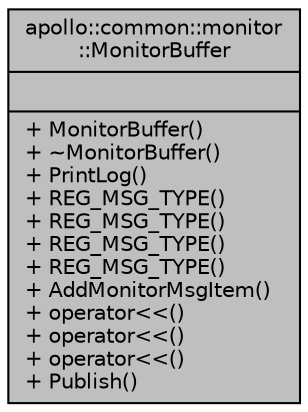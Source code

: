 digraph "apollo::common::monitor::MonitorBuffer"
{
  edge [fontname="Helvetica",fontsize="10",labelfontname="Helvetica",labelfontsize="10"];
  node [fontname="Helvetica",fontsize="10",shape=record];
  Node1 [label="{apollo::common::monitor\l::MonitorBuffer\n||+ MonitorBuffer()\l+ ~MonitorBuffer()\l+ PrintLog()\l+ REG_MSG_TYPE()\l+ REG_MSG_TYPE()\l+ REG_MSG_TYPE()\l+ REG_MSG_TYPE()\l+ AddMonitorMsgItem()\l+ operator\<\<()\l+ operator\<\<()\l+ operator\<\<()\l+ Publish()\l}",height=0.2,width=0.4,color="black", fillcolor="grey75", style="filled" fontcolor="black"];
}
